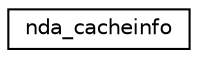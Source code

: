 digraph G
{
  edge [fontname="Helvetica",fontsize="10",labelfontname="Helvetica",labelfontsize="10"];
  node [fontname="Helvetica",fontsize="10",shape=record];
  rankdir="LR";
  Node1 [label="nda_cacheinfo",height=0.2,width=0.4,color="black", fillcolor="white", style="filled",URL="$structnda__cacheinfo.html"];
}
